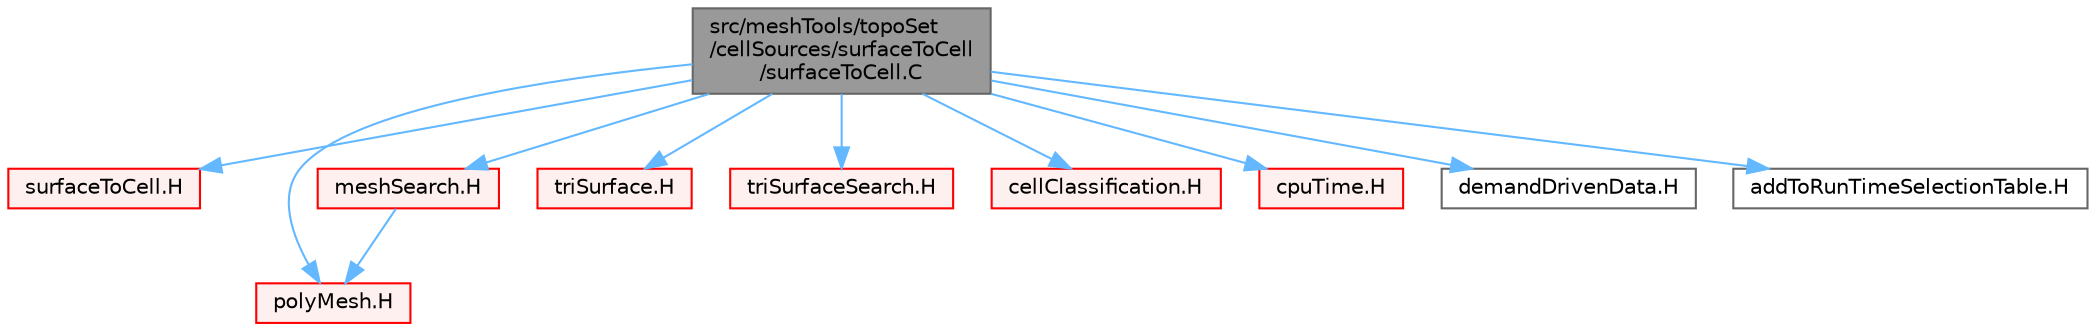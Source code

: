digraph "src/meshTools/topoSet/cellSources/surfaceToCell/surfaceToCell.C"
{
 // LATEX_PDF_SIZE
  bgcolor="transparent";
  edge [fontname=Helvetica,fontsize=10,labelfontname=Helvetica,labelfontsize=10];
  node [fontname=Helvetica,fontsize=10,shape=box,height=0.2,width=0.4];
  Node1 [id="Node000001",label="src/meshTools/topoSet\l/cellSources/surfaceToCell\l/surfaceToCell.C",height=0.2,width=0.4,color="gray40", fillcolor="grey60", style="filled", fontcolor="black",tooltip=" "];
  Node1 -> Node2 [id="edge1_Node000001_Node000002",color="steelblue1",style="solid",tooltip=" "];
  Node2 [id="Node000002",label="surfaceToCell.H",height=0.2,width=0.4,color="red", fillcolor="#FFF0F0", style="filled",URL="$surfaceToCell_8H.html",tooltip=" "];
  Node1 -> Node216 [id="edge2_Node000001_Node000216",color="steelblue1",style="solid",tooltip=" "];
  Node216 [id="Node000216",label="polyMesh.H",height=0.2,width=0.4,color="red", fillcolor="#FFF0F0", style="filled",URL="$polyMesh_8H.html",tooltip=" "];
  Node1 -> Node282 [id="edge3_Node000001_Node000282",color="steelblue1",style="solid",tooltip=" "];
  Node282 [id="Node000282",label="meshSearch.H",height=0.2,width=0.4,color="red", fillcolor="#FFF0F0", style="filled",URL="$meshSearch_8H.html",tooltip=" "];
  Node282 -> Node216 [id="edge4_Node000282_Node000216",color="steelblue1",style="solid",tooltip=" "];
  Node1 -> Node284 [id="edge5_Node000001_Node000284",color="steelblue1",style="solid",tooltip=" "];
  Node284 [id="Node000284",label="triSurface.H",height=0.2,width=0.4,color="red", fillcolor="#FFF0F0", style="filled",URL="$triSurface_8H.html",tooltip=" "];
  Node1 -> Node313 [id="edge6_Node000001_Node000313",color="steelblue1",style="solid",tooltip=" "];
  Node313 [id="Node000313",label="triSurfaceSearch.H",height=0.2,width=0.4,color="red", fillcolor="#FFF0F0", style="filled",URL="$triSurfaceSearch_8H.html",tooltip=" "];
  Node1 -> Node320 [id="edge7_Node000001_Node000320",color="steelblue1",style="solid",tooltip=" "];
  Node320 [id="Node000320",label="cellClassification.H",height=0.2,width=0.4,color="red", fillcolor="#FFF0F0", style="filled",URL="$cellClassification_8H.html",tooltip=" "];
  Node1 -> Node321 [id="edge8_Node000001_Node000321",color="steelblue1",style="solid",tooltip=" "];
  Node321 [id="Node000321",label="cpuTime.H",height=0.2,width=0.4,color="red", fillcolor="#FFF0F0", style="filled",URL="$cpuTime_8H.html",tooltip=" "];
  Node1 -> Node326 [id="edge9_Node000001_Node000326",color="steelblue1",style="solid",tooltip=" "];
  Node326 [id="Node000326",label="demandDrivenData.H",height=0.2,width=0.4,color="grey40", fillcolor="white", style="filled",URL="$demandDrivenData_8H.html",tooltip="Template functions to aid in the implementation of demand driven data."];
  Node1 -> Node327 [id="edge10_Node000001_Node000327",color="steelblue1",style="solid",tooltip=" "];
  Node327 [id="Node000327",label="addToRunTimeSelectionTable.H",height=0.2,width=0.4,color="grey40", fillcolor="white", style="filled",URL="$addToRunTimeSelectionTable_8H.html",tooltip="Macros for easy insertion into run-time selection tables."];
}

